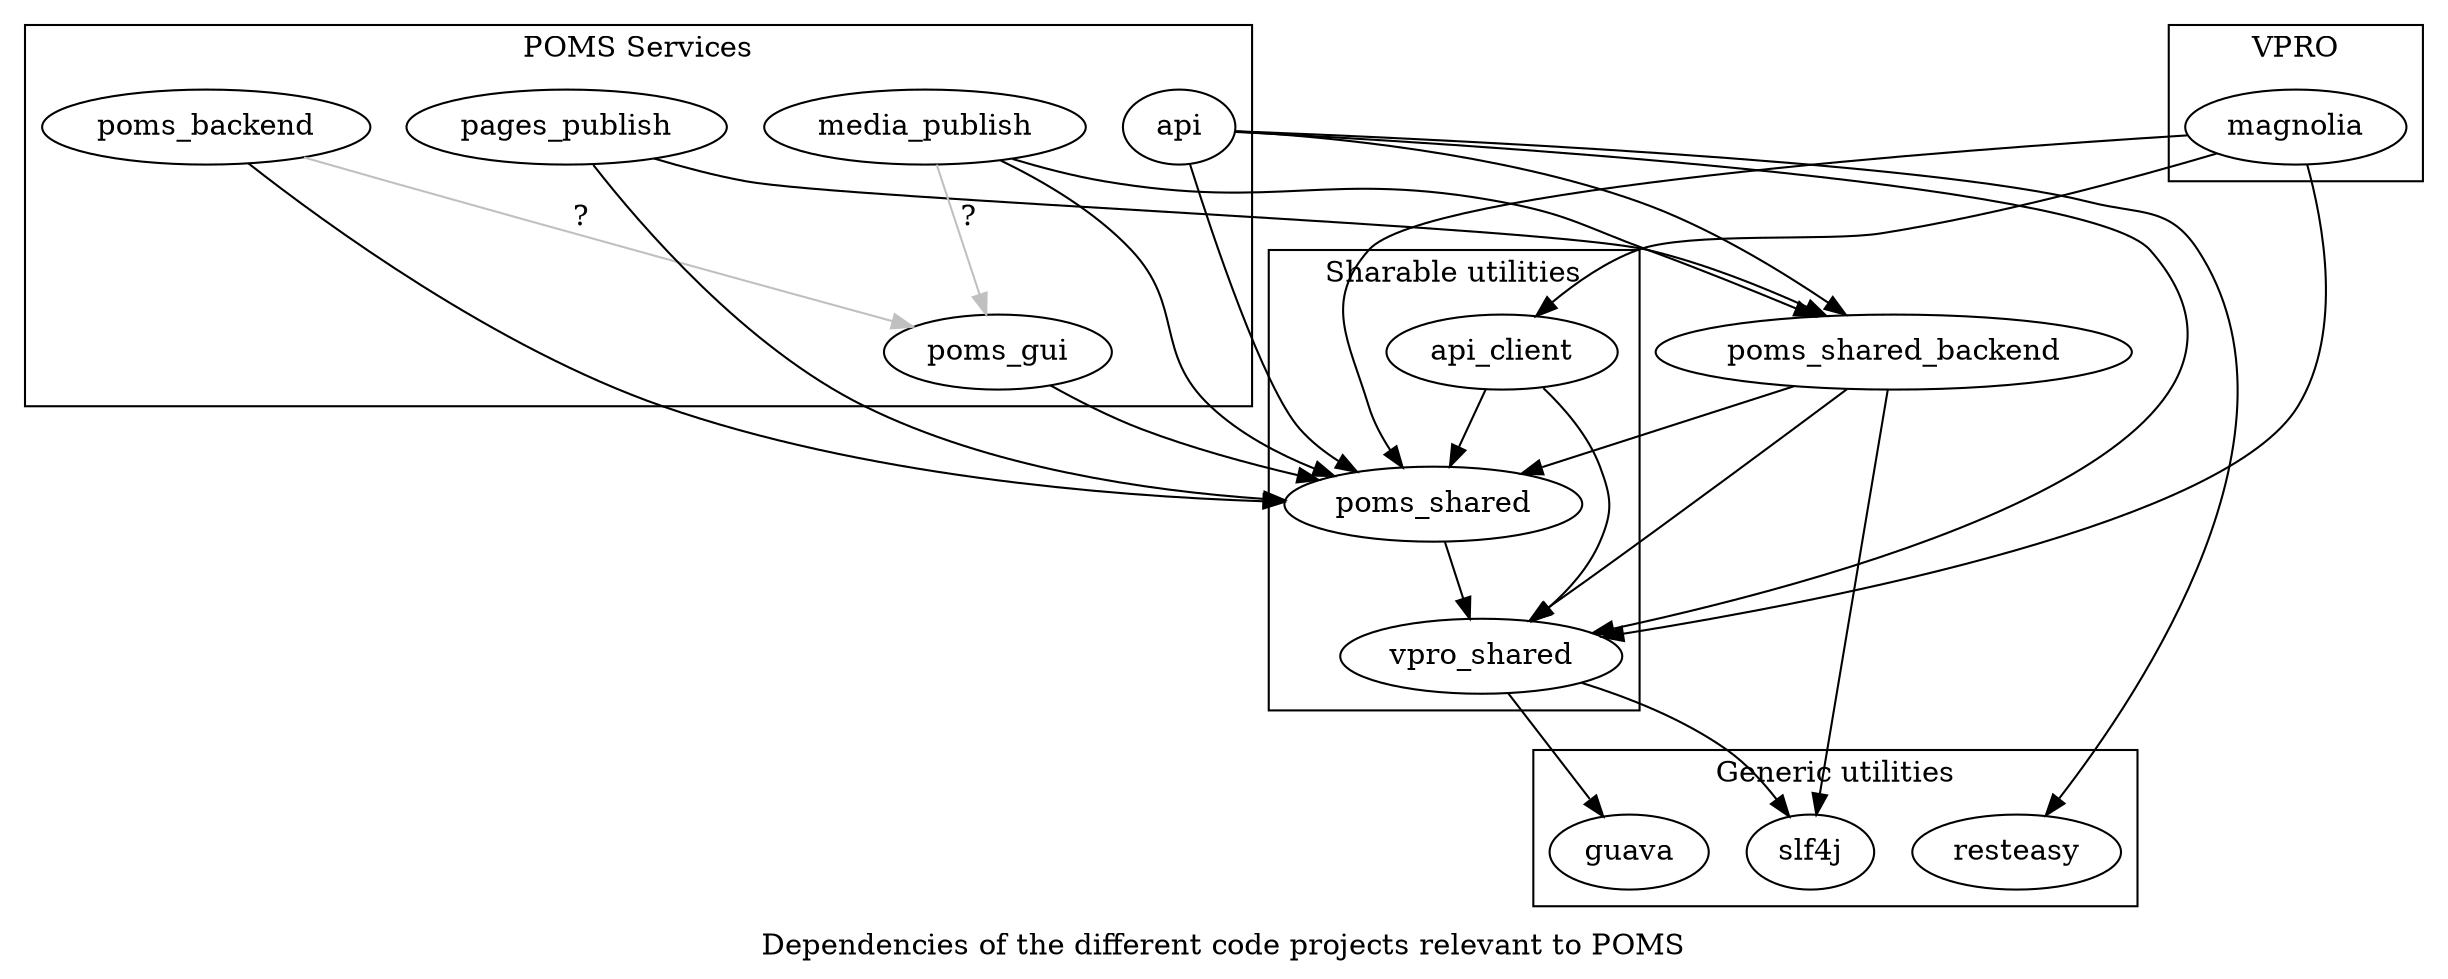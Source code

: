 /*
This file describes schematicly the dependencies between the several modules relevant to poms.

This does not intend to be exhaustive, but merely tries to sketch the big picture.

An important aspect is that dependencies may only be one way. Often dependencies are both transitive and direct, of which only examples are indicated.


*/
digraph {


    label="Dependencies of the different code projects relevant to POMS";
    subgraph cluster_0  {
        label="Generic utilities";
        description="Utilities which we don't maintain";
        slf4j; guava; resteasy;
    }

    subgraph cluster_1  {
        label="VPRO";
        magnolia;
    }
    subgraph cluster_2  {
        label="POMS Services";
        description="These are actually deployed";
        poms_gui; poms_backend; pages_publish; media_publish; api;
    }

    subgraph cluster_4  {
        label="Sharable utilities";
        api_client; vpro_shared; poms_shared;
    }


    vpro_shared -> { slf4j guava};
    poms_shared -> vpro_shared;
    poms_shared_backend -> vpro_shared;
    poms_shared_backend -> poms_shared;
    poms_shared_backend -> slf4j;
    poms_gui -> poms_shared;

    api -> poms_shared;
    api -> poms_shared_backend;
    api -> vpro_shared;
    api -> resteasy;


    pages_publish -> poms_shared_backend;
    pages_publish -> poms_shared;

    media_publish -> poms_shared;
    media_publish -> poms_shared_backend;
    media_publish -> poms_gui[color=gray, weight=0.1, label="?"] // I  think this currently exists, but shouldn't

    api_client-> poms_shared;
    api_client-> vpro_shared;

    magnolia -> api_client;
    magnolia -> vpro_shared;
    magnolia -> poms_shared;

    poms_backend -> poms_shared
    poms_backend -> poms_gui[color=gray, weight=0.1, label="?"] // I  think this currently exists, but shouldn't

}

